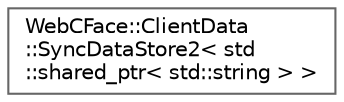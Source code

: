 digraph "Graphical Class Hierarchy"
{
 // LATEX_PDF_SIZE
  bgcolor="transparent";
  edge [fontname=Helvetica,fontsize=10,labelfontname=Helvetica,labelfontsize=10];
  node [fontname=Helvetica,fontsize=10,shape=box,height=0.2,width=0.4];
  rankdir="LR";
  Node0 [id="Node000000",label="WebCFace::ClientData\l::SyncDataStore2\< std\l::shared_ptr\< std::string \> \>",height=0.2,width=0.4,color="grey40", fillcolor="white", style="filled",URL="$classWebCFace_1_1ClientData_1_1SyncDataStore2.html",tooltip=" "];
}
